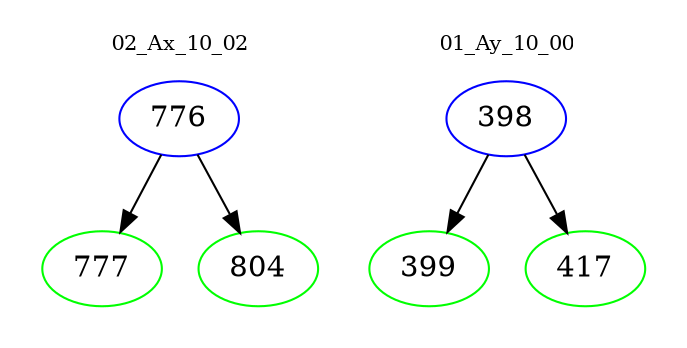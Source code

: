 digraph{
subgraph cluster_0 {
color = white
label = "02_Ax_10_02";
fontsize=10;
T0_776 [label="776", color="blue"]
T0_776 -> T0_777 [color="black"]
T0_777 [label="777", color="green"]
T0_776 -> T0_804 [color="black"]
T0_804 [label="804", color="green"]
}
subgraph cluster_1 {
color = white
label = "01_Ay_10_00";
fontsize=10;
T1_398 [label="398", color="blue"]
T1_398 -> T1_399 [color="black"]
T1_399 [label="399", color="green"]
T1_398 -> T1_417 [color="black"]
T1_417 [label="417", color="green"]
}
}
